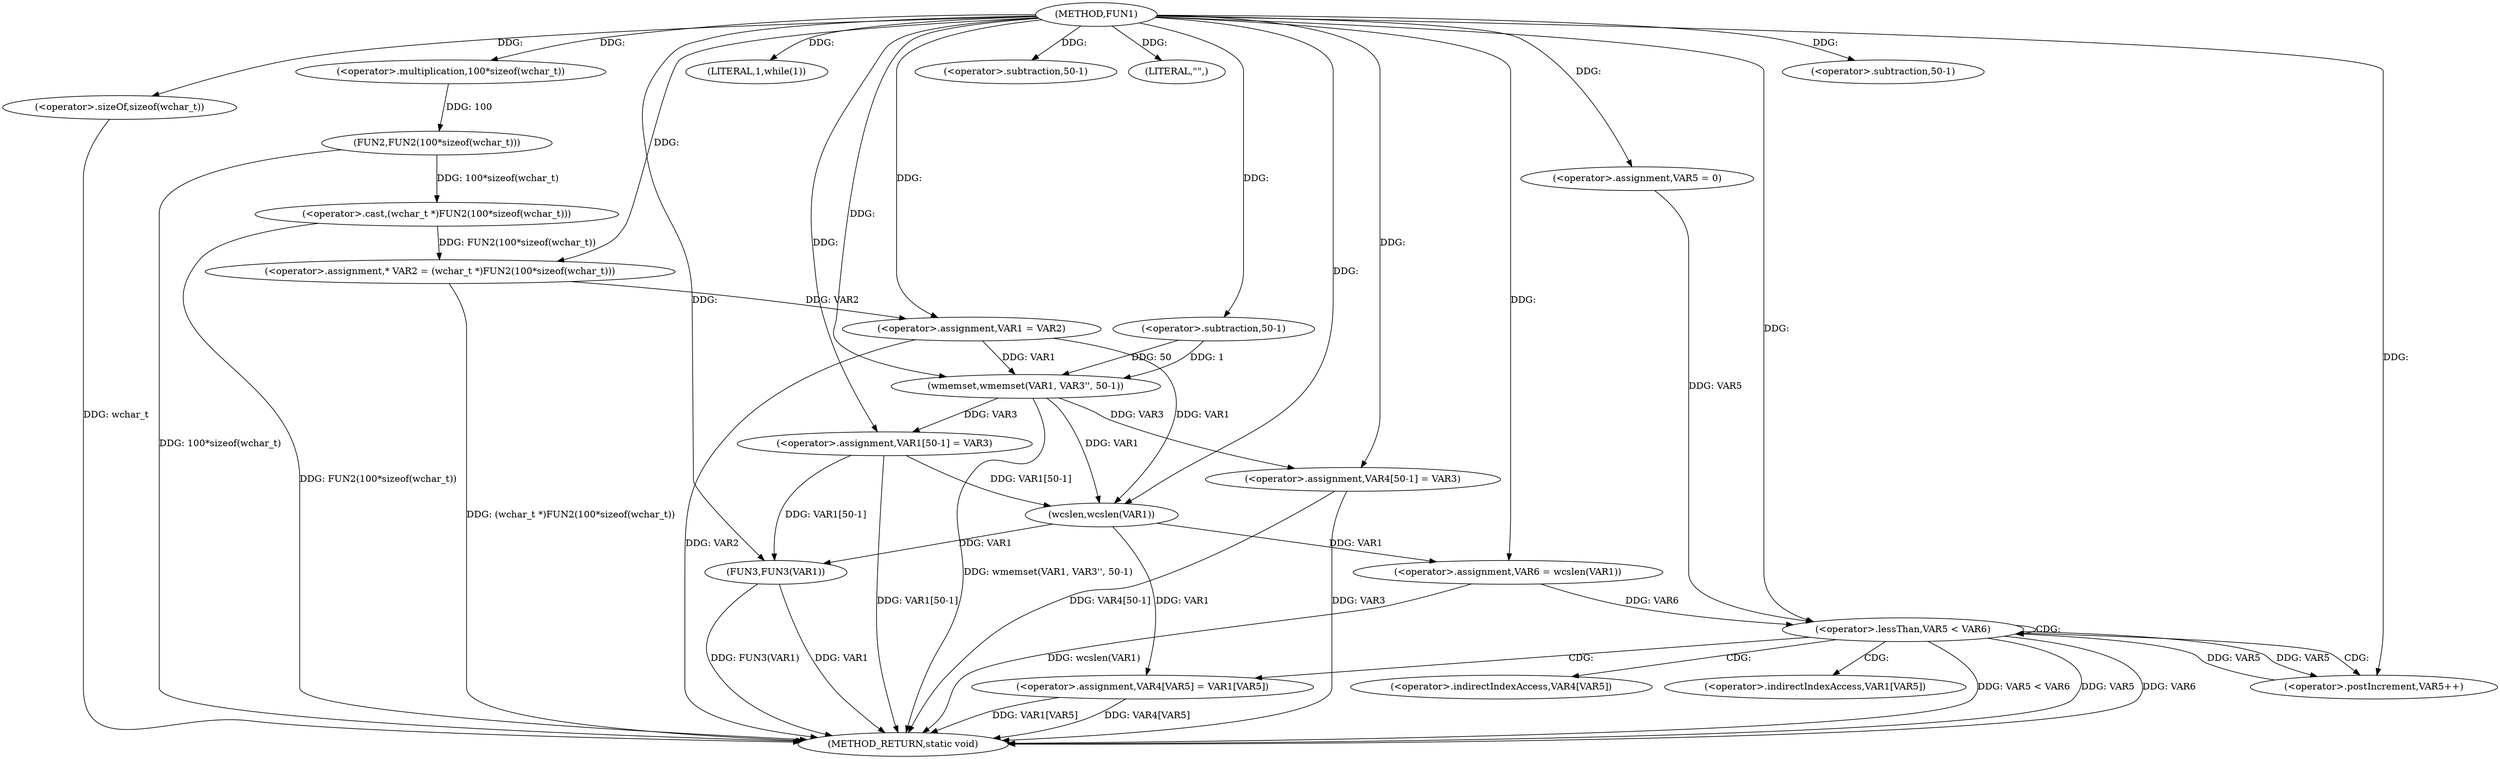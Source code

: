 digraph FUN1 {  
"1000100" [label = "(METHOD,FUN1)" ]
"1000167" [label = "(METHOD_RETURN,static void)" ]
"1000104" [label = "(<operator>.assignment,* VAR2 = (wchar_t *)FUN2(100*sizeof(wchar_t)))" ]
"1000106" [label = "(<operator>.cast,(wchar_t *)FUN2(100*sizeof(wchar_t)))" ]
"1000108" [label = "(FUN2,FUN2(100*sizeof(wchar_t)))" ]
"1000109" [label = "(<operator>.multiplication,100*sizeof(wchar_t))" ]
"1000111" [label = "(<operator>.sizeOf,sizeof(wchar_t))" ]
"1000113" [label = "(<operator>.assignment,VAR1 = VAR2)" ]
"1000117" [label = "(LITERAL,1,while(1))" ]
"1000119" [label = "(wmemset,wmemset(VAR1, VAR3'', 50-1))" ]
"1000122" [label = "(<operator>.subtraction,50-1)" ]
"1000125" [label = "(<operator>.assignment,VAR1[50-1] = VAR3)" ]
"1000128" [label = "(<operator>.subtraction,50-1)" ]
"1000134" [label = "(LITERAL,\"\",)" ]
"1000137" [label = "(<operator>.assignment,VAR6 = wcslen(VAR1))" ]
"1000139" [label = "(wcslen,wcslen(VAR1))" ]
"1000142" [label = "(<operator>.assignment,VAR5 = 0)" ]
"1000145" [label = "(<operator>.lessThan,VAR5 < VAR6)" ]
"1000148" [label = "(<operator>.postIncrement,VAR5++)" ]
"1000151" [label = "(<operator>.assignment,VAR4[VAR5] = VAR1[VAR5])" ]
"1000158" [label = "(<operator>.assignment,VAR4[50-1] = VAR3)" ]
"1000161" [label = "(<operator>.subtraction,50-1)" ]
"1000165" [label = "(FUN3,FUN3(VAR1))" ]
"1000152" [label = "(<operator>.indirectIndexAccess,VAR4[VAR5])" ]
"1000155" [label = "(<operator>.indirectIndexAccess,VAR1[VAR5])" ]
  "1000158" -> "1000167"  [ label = "DDG: VAR4[50-1]"] 
  "1000106" -> "1000167"  [ label = "DDG: FUN2(100*sizeof(wchar_t))"] 
  "1000137" -> "1000167"  [ label = "DDG: wcslen(VAR1)"] 
  "1000113" -> "1000167"  [ label = "DDG: VAR2"] 
  "1000111" -> "1000167"  [ label = "DDG: wchar_t"] 
  "1000145" -> "1000167"  [ label = "DDG: VAR5 < VAR6"] 
  "1000119" -> "1000167"  [ label = "DDG: wmemset(VAR1, VAR3'', 50-1)"] 
  "1000145" -> "1000167"  [ label = "DDG: VAR5"] 
  "1000165" -> "1000167"  [ label = "DDG: FUN3(VAR1)"] 
  "1000158" -> "1000167"  [ label = "DDG: VAR3"] 
  "1000125" -> "1000167"  [ label = "DDG: VAR1[50-1]"] 
  "1000165" -> "1000167"  [ label = "DDG: VAR1"] 
  "1000151" -> "1000167"  [ label = "DDG: VAR4[VAR5]"] 
  "1000151" -> "1000167"  [ label = "DDG: VAR1[VAR5]"] 
  "1000145" -> "1000167"  [ label = "DDG: VAR6"] 
  "1000104" -> "1000167"  [ label = "DDG: (wchar_t *)FUN2(100*sizeof(wchar_t))"] 
  "1000108" -> "1000167"  [ label = "DDG: 100*sizeof(wchar_t)"] 
  "1000106" -> "1000104"  [ label = "DDG: FUN2(100*sizeof(wchar_t))"] 
  "1000100" -> "1000104"  [ label = "DDG: "] 
  "1000108" -> "1000106"  [ label = "DDG: 100*sizeof(wchar_t)"] 
  "1000109" -> "1000108"  [ label = "DDG: 100"] 
  "1000100" -> "1000109"  [ label = "DDG: "] 
  "1000100" -> "1000111"  [ label = "DDG: "] 
  "1000104" -> "1000113"  [ label = "DDG: VAR2"] 
  "1000100" -> "1000113"  [ label = "DDG: "] 
  "1000100" -> "1000117"  [ label = "DDG: "] 
  "1000113" -> "1000119"  [ label = "DDG: VAR1"] 
  "1000100" -> "1000119"  [ label = "DDG: "] 
  "1000122" -> "1000119"  [ label = "DDG: 50"] 
  "1000122" -> "1000119"  [ label = "DDG: 1"] 
  "1000100" -> "1000122"  [ label = "DDG: "] 
  "1000119" -> "1000125"  [ label = "DDG: VAR3"] 
  "1000100" -> "1000125"  [ label = "DDG: "] 
  "1000100" -> "1000128"  [ label = "DDG: "] 
  "1000100" -> "1000134"  [ label = "DDG: "] 
  "1000139" -> "1000137"  [ label = "DDG: VAR1"] 
  "1000100" -> "1000137"  [ label = "DDG: "] 
  "1000125" -> "1000139"  [ label = "DDG: VAR1[50-1]"] 
  "1000113" -> "1000139"  [ label = "DDG: VAR1"] 
  "1000119" -> "1000139"  [ label = "DDG: VAR1"] 
  "1000100" -> "1000139"  [ label = "DDG: "] 
  "1000100" -> "1000142"  [ label = "DDG: "] 
  "1000148" -> "1000145"  [ label = "DDG: VAR5"] 
  "1000142" -> "1000145"  [ label = "DDG: VAR5"] 
  "1000100" -> "1000145"  [ label = "DDG: "] 
  "1000137" -> "1000145"  [ label = "DDG: VAR6"] 
  "1000145" -> "1000148"  [ label = "DDG: VAR5"] 
  "1000100" -> "1000148"  [ label = "DDG: "] 
  "1000139" -> "1000151"  [ label = "DDG: VAR1"] 
  "1000100" -> "1000158"  [ label = "DDG: "] 
  "1000119" -> "1000158"  [ label = "DDG: VAR3"] 
  "1000100" -> "1000161"  [ label = "DDG: "] 
  "1000125" -> "1000165"  [ label = "DDG: VAR1[50-1]"] 
  "1000139" -> "1000165"  [ label = "DDG: VAR1"] 
  "1000100" -> "1000165"  [ label = "DDG: "] 
  "1000145" -> "1000155"  [ label = "CDG: "] 
  "1000145" -> "1000151"  [ label = "CDG: "] 
  "1000145" -> "1000145"  [ label = "CDG: "] 
  "1000145" -> "1000152"  [ label = "CDG: "] 
  "1000145" -> "1000148"  [ label = "CDG: "] 
}
